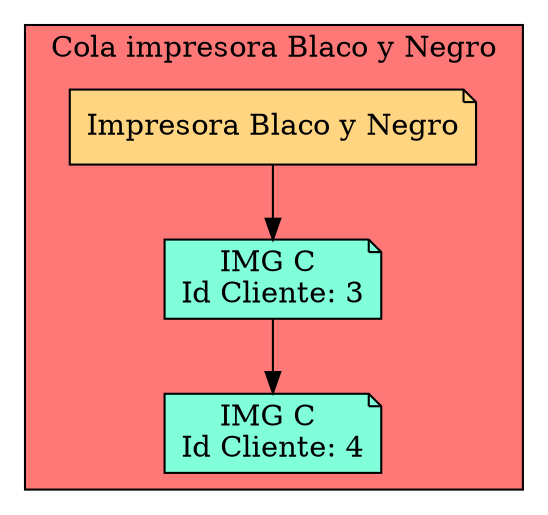 digraph L {
node[shape=note fillcolor="#A181FF" style =filled]
subgraph cluster_p{
    label= " Cola impresora Blaco y Negro "
 raiz[label = "Impresora Blaco y Negro" fillcolor="#FFD581" ]    bgcolor = "#FF7878"
Nodo825658265[label="IMG C 
Id Cliente: 3",fillcolor="#81FFDA"]
Nodo367746789[label="IMG C 
Id Cliente: 4",fillcolor="#81FFDA"]

raiz->Nodo825658265
Nodo825658265 -> Nodo367746789
}}